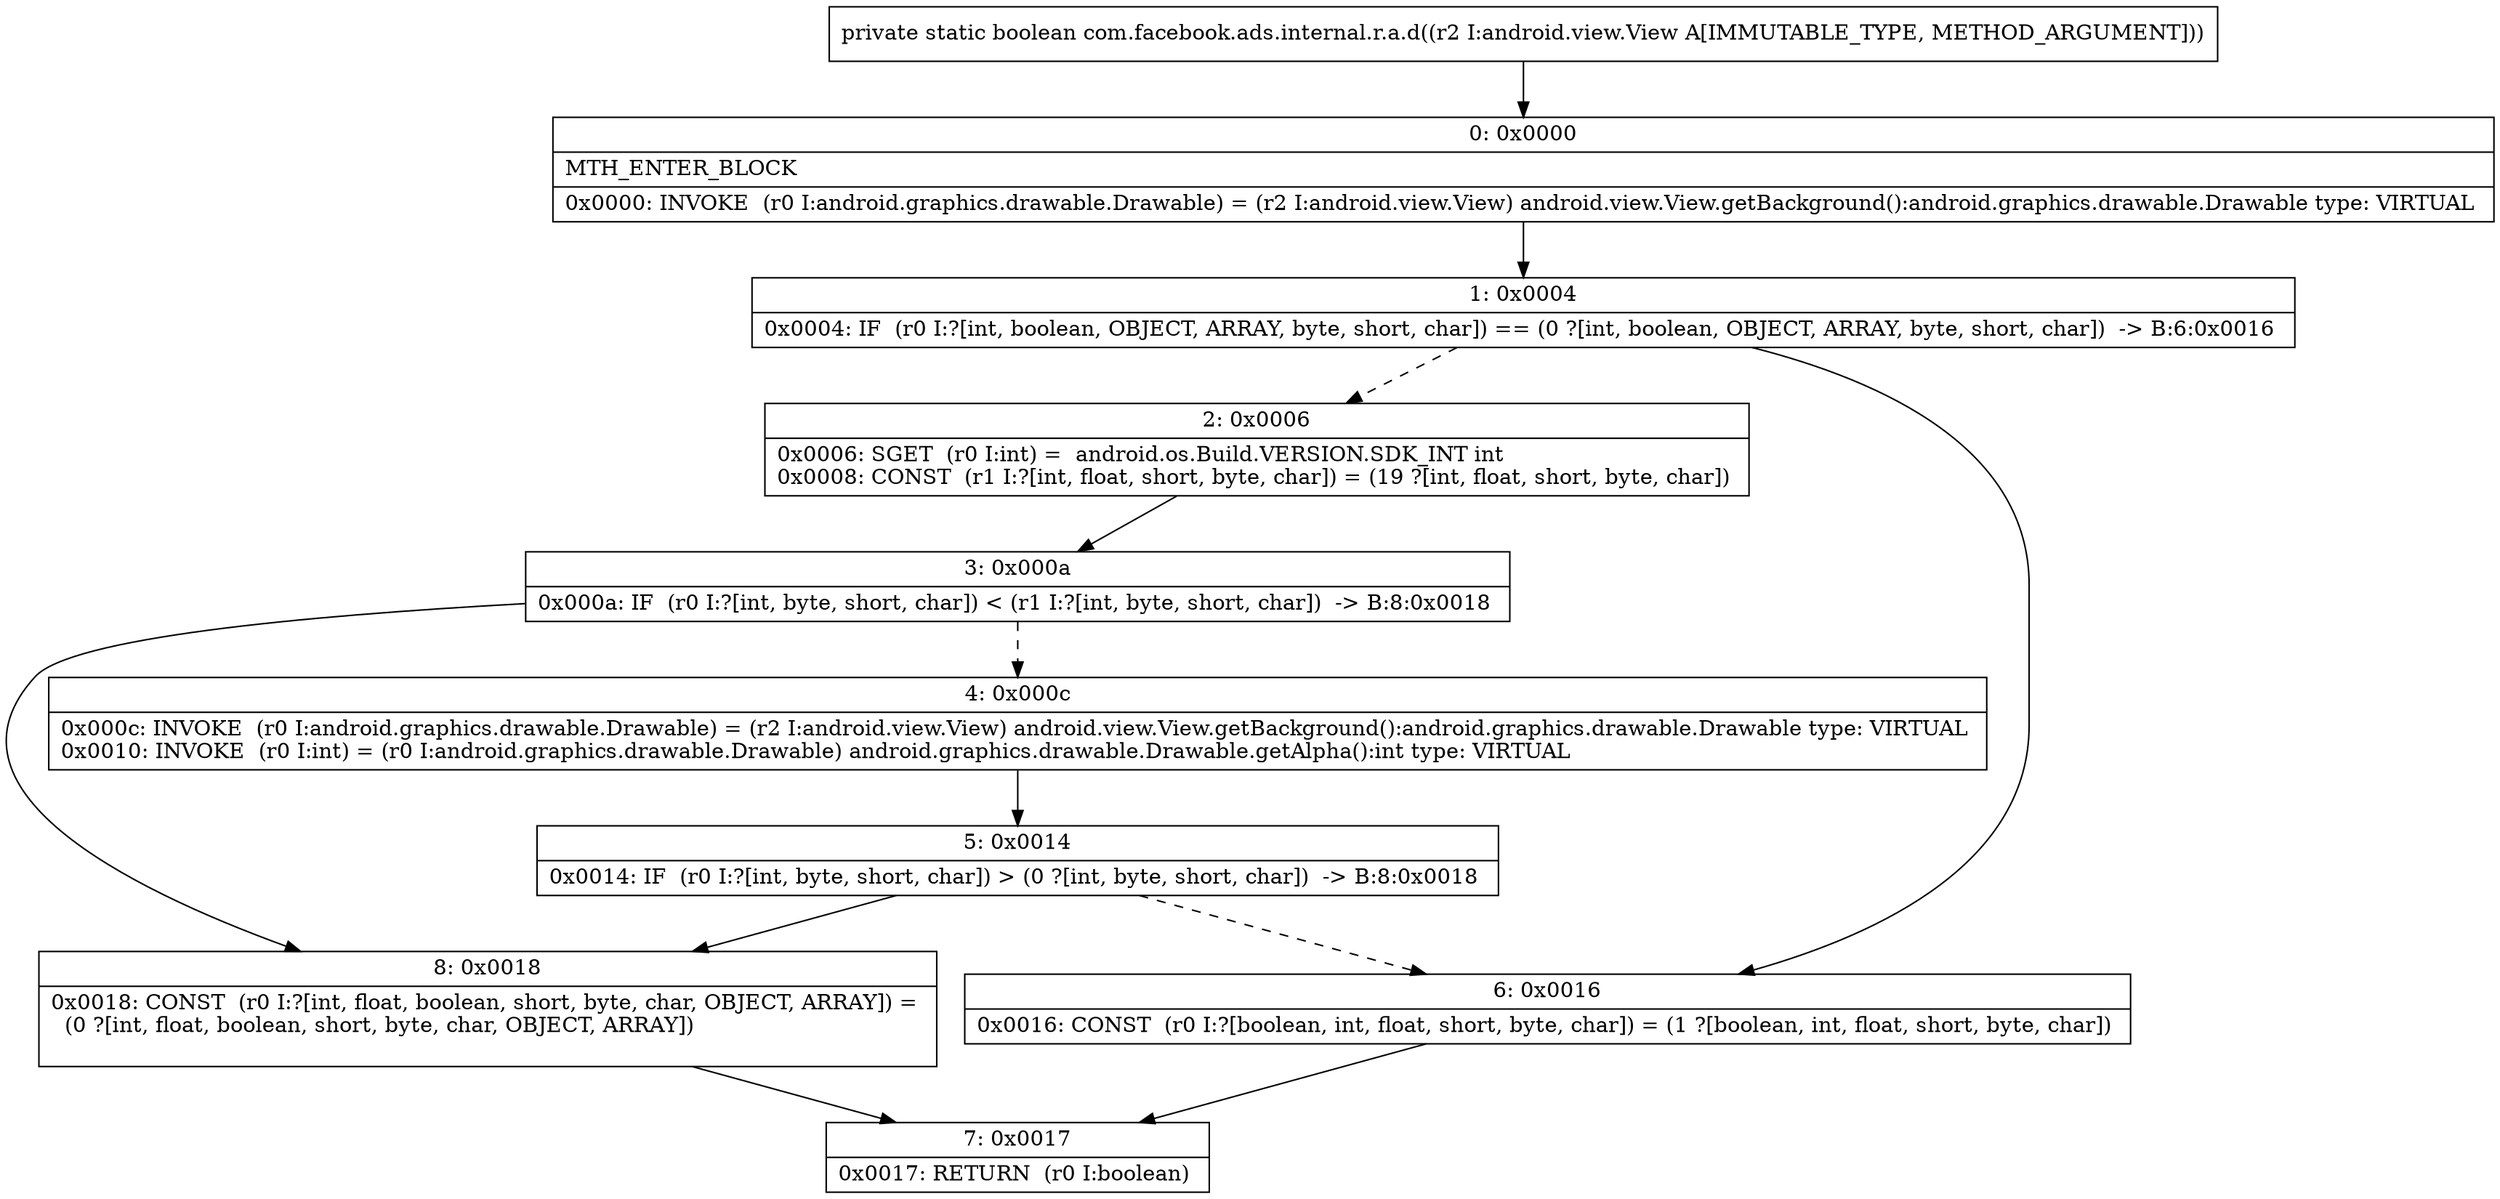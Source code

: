 digraph "CFG forcom.facebook.ads.internal.r.a.d(Landroid\/view\/View;)Z" {
Node_0 [shape=record,label="{0\:\ 0x0000|MTH_ENTER_BLOCK\l|0x0000: INVOKE  (r0 I:android.graphics.drawable.Drawable) = (r2 I:android.view.View) android.view.View.getBackground():android.graphics.drawable.Drawable type: VIRTUAL \l}"];
Node_1 [shape=record,label="{1\:\ 0x0004|0x0004: IF  (r0 I:?[int, boolean, OBJECT, ARRAY, byte, short, char]) == (0 ?[int, boolean, OBJECT, ARRAY, byte, short, char])  \-\> B:6:0x0016 \l}"];
Node_2 [shape=record,label="{2\:\ 0x0006|0x0006: SGET  (r0 I:int) =  android.os.Build.VERSION.SDK_INT int \l0x0008: CONST  (r1 I:?[int, float, short, byte, char]) = (19 ?[int, float, short, byte, char]) \l}"];
Node_3 [shape=record,label="{3\:\ 0x000a|0x000a: IF  (r0 I:?[int, byte, short, char]) \< (r1 I:?[int, byte, short, char])  \-\> B:8:0x0018 \l}"];
Node_4 [shape=record,label="{4\:\ 0x000c|0x000c: INVOKE  (r0 I:android.graphics.drawable.Drawable) = (r2 I:android.view.View) android.view.View.getBackground():android.graphics.drawable.Drawable type: VIRTUAL \l0x0010: INVOKE  (r0 I:int) = (r0 I:android.graphics.drawable.Drawable) android.graphics.drawable.Drawable.getAlpha():int type: VIRTUAL \l}"];
Node_5 [shape=record,label="{5\:\ 0x0014|0x0014: IF  (r0 I:?[int, byte, short, char]) \> (0 ?[int, byte, short, char])  \-\> B:8:0x0018 \l}"];
Node_6 [shape=record,label="{6\:\ 0x0016|0x0016: CONST  (r0 I:?[boolean, int, float, short, byte, char]) = (1 ?[boolean, int, float, short, byte, char]) \l}"];
Node_7 [shape=record,label="{7\:\ 0x0017|0x0017: RETURN  (r0 I:boolean) \l}"];
Node_8 [shape=record,label="{8\:\ 0x0018|0x0018: CONST  (r0 I:?[int, float, boolean, short, byte, char, OBJECT, ARRAY]) = \l  (0 ?[int, float, boolean, short, byte, char, OBJECT, ARRAY])\l \l}"];
MethodNode[shape=record,label="{private static boolean com.facebook.ads.internal.r.a.d((r2 I:android.view.View A[IMMUTABLE_TYPE, METHOD_ARGUMENT])) }"];
MethodNode -> Node_0;
Node_0 -> Node_1;
Node_1 -> Node_2[style=dashed];
Node_1 -> Node_6;
Node_2 -> Node_3;
Node_3 -> Node_4[style=dashed];
Node_3 -> Node_8;
Node_4 -> Node_5;
Node_5 -> Node_6[style=dashed];
Node_5 -> Node_8;
Node_6 -> Node_7;
Node_8 -> Node_7;
}

